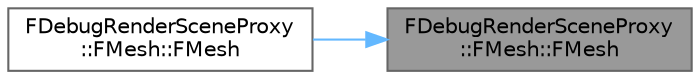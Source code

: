 digraph "FDebugRenderSceneProxy::FMesh::FMesh"
{
 // INTERACTIVE_SVG=YES
 // LATEX_PDF_SIZE
  bgcolor="transparent";
  edge [fontname=Helvetica,fontsize=10,labelfontname=Helvetica,labelfontsize=10];
  node [fontname=Helvetica,fontsize=10,shape=box,height=0.2,width=0.4];
  rankdir="RL";
  Node1 [id="Node000001",label="FDebugRenderSceneProxy\l::FMesh::FMesh",height=0.2,width=0.4,color="gray40", fillcolor="grey60", style="filled", fontcolor="black",tooltip=" "];
  Node1 -> Node2 [id="edge1_Node000001_Node000002",dir="back",color="steelblue1",style="solid",tooltip=" "];
  Node2 [id="Node000002",label="FDebugRenderSceneProxy\l::FMesh::FMesh",height=0.2,width=0.4,color="grey40", fillcolor="white", style="filled",URL="$de/df9/structFDebugRenderSceneProxy_1_1FMesh.html#a68e39399dbf84f9ee58c99510bc95dde",tooltip=" "];
}
